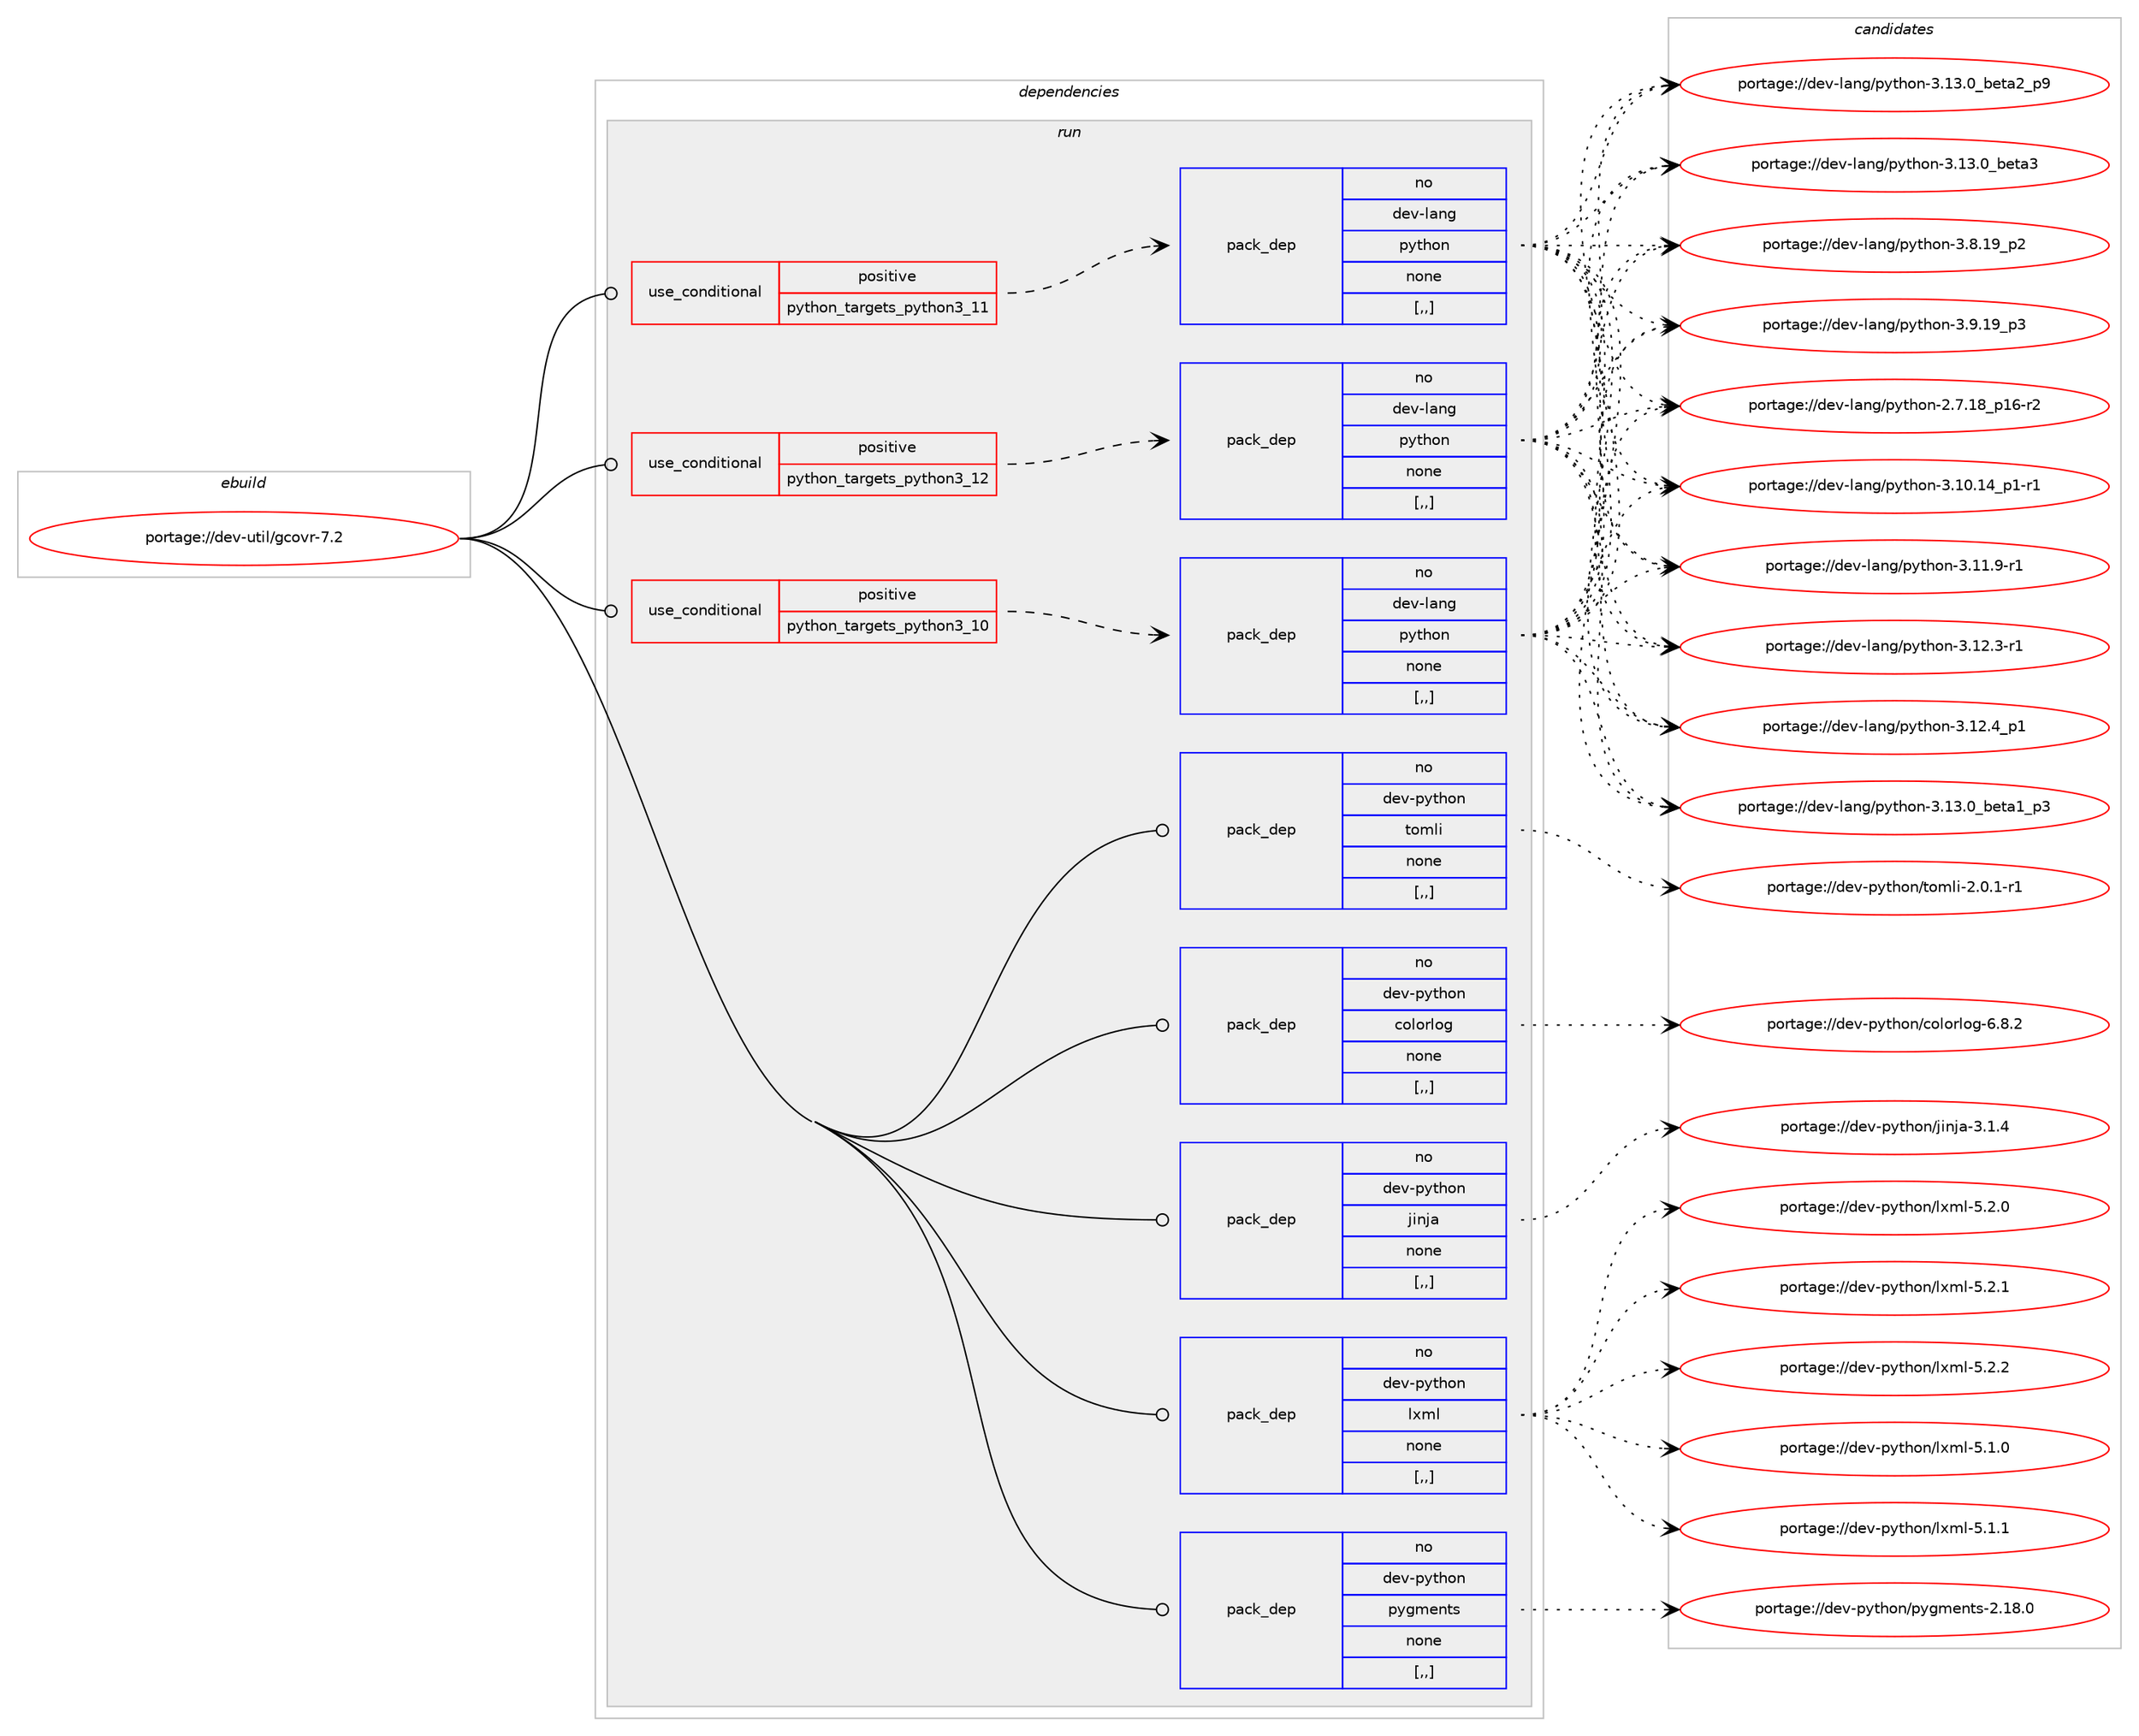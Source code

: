 digraph prolog {

# *************
# Graph options
# *************

newrank=true;
concentrate=true;
compound=true;
graph [rankdir=LR,fontname=Helvetica,fontsize=10,ranksep=1.5];#, ranksep=2.5, nodesep=0.2];
edge  [arrowhead=vee];
node  [fontname=Helvetica,fontsize=10];

# **********
# The ebuild
# **********

subgraph cluster_leftcol {
color=gray;
rank=same;
label=<<i>ebuild</i>>;
id [label="portage://dev-util/gcovr-7.2", color=red, width=4, href="../dev-util/gcovr-7.2.svg"];
}

# ****************
# The dependencies
# ****************

subgraph cluster_midcol {
color=gray;
label=<<i>dependencies</i>>;
subgraph cluster_compile {
fillcolor="#eeeeee";
style=filled;
label=<<i>compile</i>>;
}
subgraph cluster_compileandrun {
fillcolor="#eeeeee";
style=filled;
label=<<i>compile and run</i>>;
}
subgraph cluster_run {
fillcolor="#eeeeee";
style=filled;
label=<<i>run</i>>;
subgraph cond58998 {
dependency210049 [label=<<TABLE BORDER="0" CELLBORDER="1" CELLSPACING="0" CELLPADDING="4"><TR><TD ROWSPAN="3" CELLPADDING="10">use_conditional</TD></TR><TR><TD>positive</TD></TR><TR><TD>python_targets_python3_10</TD></TR></TABLE>>, shape=none, color=red];
subgraph pack149660 {
dependency210050 [label=<<TABLE BORDER="0" CELLBORDER="1" CELLSPACING="0" CELLPADDING="4" WIDTH="220"><TR><TD ROWSPAN="6" CELLPADDING="30">pack_dep</TD></TR><TR><TD WIDTH="110">no</TD></TR><TR><TD>dev-lang</TD></TR><TR><TD>python</TD></TR><TR><TD>none</TD></TR><TR><TD>[,,]</TD></TR></TABLE>>, shape=none, color=blue];
}
dependency210049:e -> dependency210050:w [weight=20,style="dashed",arrowhead="vee"];
}
id:e -> dependency210049:w [weight=20,style="solid",arrowhead="odot"];
subgraph cond58999 {
dependency210051 [label=<<TABLE BORDER="0" CELLBORDER="1" CELLSPACING="0" CELLPADDING="4"><TR><TD ROWSPAN="3" CELLPADDING="10">use_conditional</TD></TR><TR><TD>positive</TD></TR><TR><TD>python_targets_python3_11</TD></TR></TABLE>>, shape=none, color=red];
subgraph pack149661 {
dependency210052 [label=<<TABLE BORDER="0" CELLBORDER="1" CELLSPACING="0" CELLPADDING="4" WIDTH="220"><TR><TD ROWSPAN="6" CELLPADDING="30">pack_dep</TD></TR><TR><TD WIDTH="110">no</TD></TR><TR><TD>dev-lang</TD></TR><TR><TD>python</TD></TR><TR><TD>none</TD></TR><TR><TD>[,,]</TD></TR></TABLE>>, shape=none, color=blue];
}
dependency210051:e -> dependency210052:w [weight=20,style="dashed",arrowhead="vee"];
}
id:e -> dependency210051:w [weight=20,style="solid",arrowhead="odot"];
subgraph cond59000 {
dependency210053 [label=<<TABLE BORDER="0" CELLBORDER="1" CELLSPACING="0" CELLPADDING="4"><TR><TD ROWSPAN="3" CELLPADDING="10">use_conditional</TD></TR><TR><TD>positive</TD></TR><TR><TD>python_targets_python3_12</TD></TR></TABLE>>, shape=none, color=red];
subgraph pack149662 {
dependency210054 [label=<<TABLE BORDER="0" CELLBORDER="1" CELLSPACING="0" CELLPADDING="4" WIDTH="220"><TR><TD ROWSPAN="6" CELLPADDING="30">pack_dep</TD></TR><TR><TD WIDTH="110">no</TD></TR><TR><TD>dev-lang</TD></TR><TR><TD>python</TD></TR><TR><TD>none</TD></TR><TR><TD>[,,]</TD></TR></TABLE>>, shape=none, color=blue];
}
dependency210053:e -> dependency210054:w [weight=20,style="dashed",arrowhead="vee"];
}
id:e -> dependency210053:w [weight=20,style="solid",arrowhead="odot"];
subgraph pack149663 {
dependency210055 [label=<<TABLE BORDER="0" CELLBORDER="1" CELLSPACING="0" CELLPADDING="4" WIDTH="220"><TR><TD ROWSPAN="6" CELLPADDING="30">pack_dep</TD></TR><TR><TD WIDTH="110">no</TD></TR><TR><TD>dev-python</TD></TR><TR><TD>colorlog</TD></TR><TR><TD>none</TD></TR><TR><TD>[,,]</TD></TR></TABLE>>, shape=none, color=blue];
}
id:e -> dependency210055:w [weight=20,style="solid",arrowhead="odot"];
subgraph pack149664 {
dependency210056 [label=<<TABLE BORDER="0" CELLBORDER="1" CELLSPACING="0" CELLPADDING="4" WIDTH="220"><TR><TD ROWSPAN="6" CELLPADDING="30">pack_dep</TD></TR><TR><TD WIDTH="110">no</TD></TR><TR><TD>dev-python</TD></TR><TR><TD>jinja</TD></TR><TR><TD>none</TD></TR><TR><TD>[,,]</TD></TR></TABLE>>, shape=none, color=blue];
}
id:e -> dependency210056:w [weight=20,style="solid",arrowhead="odot"];
subgraph pack149665 {
dependency210057 [label=<<TABLE BORDER="0" CELLBORDER="1" CELLSPACING="0" CELLPADDING="4" WIDTH="220"><TR><TD ROWSPAN="6" CELLPADDING="30">pack_dep</TD></TR><TR><TD WIDTH="110">no</TD></TR><TR><TD>dev-python</TD></TR><TR><TD>lxml</TD></TR><TR><TD>none</TD></TR><TR><TD>[,,]</TD></TR></TABLE>>, shape=none, color=blue];
}
id:e -> dependency210057:w [weight=20,style="solid",arrowhead="odot"];
subgraph pack149666 {
dependency210058 [label=<<TABLE BORDER="0" CELLBORDER="1" CELLSPACING="0" CELLPADDING="4" WIDTH="220"><TR><TD ROWSPAN="6" CELLPADDING="30">pack_dep</TD></TR><TR><TD WIDTH="110">no</TD></TR><TR><TD>dev-python</TD></TR><TR><TD>pygments</TD></TR><TR><TD>none</TD></TR><TR><TD>[,,]</TD></TR></TABLE>>, shape=none, color=blue];
}
id:e -> dependency210058:w [weight=20,style="solid",arrowhead="odot"];
subgraph pack149667 {
dependency210059 [label=<<TABLE BORDER="0" CELLBORDER="1" CELLSPACING="0" CELLPADDING="4" WIDTH="220"><TR><TD ROWSPAN="6" CELLPADDING="30">pack_dep</TD></TR><TR><TD WIDTH="110">no</TD></TR><TR><TD>dev-python</TD></TR><TR><TD>tomli</TD></TR><TR><TD>none</TD></TR><TR><TD>[,,]</TD></TR></TABLE>>, shape=none, color=blue];
}
id:e -> dependency210059:w [weight=20,style="solid",arrowhead="odot"];
}
}

# **************
# The candidates
# **************

subgraph cluster_choices {
rank=same;
color=gray;
label=<<i>candidates</i>>;

subgraph choice149660 {
color=black;
nodesep=1;
choice100101118451089711010347112121116104111110455046554649569511249544511450 [label="portage://dev-lang/python-2.7.18_p16-r2", color=red, width=4,href="../dev-lang/python-2.7.18_p16-r2.svg"];
choice100101118451089711010347112121116104111110455146494846495295112494511449 [label="portage://dev-lang/python-3.10.14_p1-r1", color=red, width=4,href="../dev-lang/python-3.10.14_p1-r1.svg"];
choice100101118451089711010347112121116104111110455146494946574511449 [label="portage://dev-lang/python-3.11.9-r1", color=red, width=4,href="../dev-lang/python-3.11.9-r1.svg"];
choice100101118451089711010347112121116104111110455146495046514511449 [label="portage://dev-lang/python-3.12.3-r1", color=red, width=4,href="../dev-lang/python-3.12.3-r1.svg"];
choice100101118451089711010347112121116104111110455146495046529511249 [label="portage://dev-lang/python-3.12.4_p1", color=red, width=4,href="../dev-lang/python-3.12.4_p1.svg"];
choice10010111845108971101034711212111610411111045514649514648959810111697499511251 [label="portage://dev-lang/python-3.13.0_beta1_p3", color=red, width=4,href="../dev-lang/python-3.13.0_beta1_p3.svg"];
choice10010111845108971101034711212111610411111045514649514648959810111697509511257 [label="portage://dev-lang/python-3.13.0_beta2_p9", color=red, width=4,href="../dev-lang/python-3.13.0_beta2_p9.svg"];
choice1001011184510897110103471121211161041111104551464951464895981011169751 [label="portage://dev-lang/python-3.13.0_beta3", color=red, width=4,href="../dev-lang/python-3.13.0_beta3.svg"];
choice100101118451089711010347112121116104111110455146564649579511250 [label="portage://dev-lang/python-3.8.19_p2", color=red, width=4,href="../dev-lang/python-3.8.19_p2.svg"];
choice100101118451089711010347112121116104111110455146574649579511251 [label="portage://dev-lang/python-3.9.19_p3", color=red, width=4,href="../dev-lang/python-3.9.19_p3.svg"];
dependency210050:e -> choice100101118451089711010347112121116104111110455046554649569511249544511450:w [style=dotted,weight="100"];
dependency210050:e -> choice100101118451089711010347112121116104111110455146494846495295112494511449:w [style=dotted,weight="100"];
dependency210050:e -> choice100101118451089711010347112121116104111110455146494946574511449:w [style=dotted,weight="100"];
dependency210050:e -> choice100101118451089711010347112121116104111110455146495046514511449:w [style=dotted,weight="100"];
dependency210050:e -> choice100101118451089711010347112121116104111110455146495046529511249:w [style=dotted,weight="100"];
dependency210050:e -> choice10010111845108971101034711212111610411111045514649514648959810111697499511251:w [style=dotted,weight="100"];
dependency210050:e -> choice10010111845108971101034711212111610411111045514649514648959810111697509511257:w [style=dotted,weight="100"];
dependency210050:e -> choice1001011184510897110103471121211161041111104551464951464895981011169751:w [style=dotted,weight="100"];
dependency210050:e -> choice100101118451089711010347112121116104111110455146564649579511250:w [style=dotted,weight="100"];
dependency210050:e -> choice100101118451089711010347112121116104111110455146574649579511251:w [style=dotted,weight="100"];
}
subgraph choice149661 {
color=black;
nodesep=1;
choice100101118451089711010347112121116104111110455046554649569511249544511450 [label="portage://dev-lang/python-2.7.18_p16-r2", color=red, width=4,href="../dev-lang/python-2.7.18_p16-r2.svg"];
choice100101118451089711010347112121116104111110455146494846495295112494511449 [label="portage://dev-lang/python-3.10.14_p1-r1", color=red, width=4,href="../dev-lang/python-3.10.14_p1-r1.svg"];
choice100101118451089711010347112121116104111110455146494946574511449 [label="portage://dev-lang/python-3.11.9-r1", color=red, width=4,href="../dev-lang/python-3.11.9-r1.svg"];
choice100101118451089711010347112121116104111110455146495046514511449 [label="portage://dev-lang/python-3.12.3-r1", color=red, width=4,href="../dev-lang/python-3.12.3-r1.svg"];
choice100101118451089711010347112121116104111110455146495046529511249 [label="portage://dev-lang/python-3.12.4_p1", color=red, width=4,href="../dev-lang/python-3.12.4_p1.svg"];
choice10010111845108971101034711212111610411111045514649514648959810111697499511251 [label="portage://dev-lang/python-3.13.0_beta1_p3", color=red, width=4,href="../dev-lang/python-3.13.0_beta1_p3.svg"];
choice10010111845108971101034711212111610411111045514649514648959810111697509511257 [label="portage://dev-lang/python-3.13.0_beta2_p9", color=red, width=4,href="../dev-lang/python-3.13.0_beta2_p9.svg"];
choice1001011184510897110103471121211161041111104551464951464895981011169751 [label="portage://dev-lang/python-3.13.0_beta3", color=red, width=4,href="../dev-lang/python-3.13.0_beta3.svg"];
choice100101118451089711010347112121116104111110455146564649579511250 [label="portage://dev-lang/python-3.8.19_p2", color=red, width=4,href="../dev-lang/python-3.8.19_p2.svg"];
choice100101118451089711010347112121116104111110455146574649579511251 [label="portage://dev-lang/python-3.9.19_p3", color=red, width=4,href="../dev-lang/python-3.9.19_p3.svg"];
dependency210052:e -> choice100101118451089711010347112121116104111110455046554649569511249544511450:w [style=dotted,weight="100"];
dependency210052:e -> choice100101118451089711010347112121116104111110455146494846495295112494511449:w [style=dotted,weight="100"];
dependency210052:e -> choice100101118451089711010347112121116104111110455146494946574511449:w [style=dotted,weight="100"];
dependency210052:e -> choice100101118451089711010347112121116104111110455146495046514511449:w [style=dotted,weight="100"];
dependency210052:e -> choice100101118451089711010347112121116104111110455146495046529511249:w [style=dotted,weight="100"];
dependency210052:e -> choice10010111845108971101034711212111610411111045514649514648959810111697499511251:w [style=dotted,weight="100"];
dependency210052:e -> choice10010111845108971101034711212111610411111045514649514648959810111697509511257:w [style=dotted,weight="100"];
dependency210052:e -> choice1001011184510897110103471121211161041111104551464951464895981011169751:w [style=dotted,weight="100"];
dependency210052:e -> choice100101118451089711010347112121116104111110455146564649579511250:w [style=dotted,weight="100"];
dependency210052:e -> choice100101118451089711010347112121116104111110455146574649579511251:w [style=dotted,weight="100"];
}
subgraph choice149662 {
color=black;
nodesep=1;
choice100101118451089711010347112121116104111110455046554649569511249544511450 [label="portage://dev-lang/python-2.7.18_p16-r2", color=red, width=4,href="../dev-lang/python-2.7.18_p16-r2.svg"];
choice100101118451089711010347112121116104111110455146494846495295112494511449 [label="portage://dev-lang/python-3.10.14_p1-r1", color=red, width=4,href="../dev-lang/python-3.10.14_p1-r1.svg"];
choice100101118451089711010347112121116104111110455146494946574511449 [label="portage://dev-lang/python-3.11.9-r1", color=red, width=4,href="../dev-lang/python-3.11.9-r1.svg"];
choice100101118451089711010347112121116104111110455146495046514511449 [label="portage://dev-lang/python-3.12.3-r1", color=red, width=4,href="../dev-lang/python-3.12.3-r1.svg"];
choice100101118451089711010347112121116104111110455146495046529511249 [label="portage://dev-lang/python-3.12.4_p1", color=red, width=4,href="../dev-lang/python-3.12.4_p1.svg"];
choice10010111845108971101034711212111610411111045514649514648959810111697499511251 [label="portage://dev-lang/python-3.13.0_beta1_p3", color=red, width=4,href="../dev-lang/python-3.13.0_beta1_p3.svg"];
choice10010111845108971101034711212111610411111045514649514648959810111697509511257 [label="portage://dev-lang/python-3.13.0_beta2_p9", color=red, width=4,href="../dev-lang/python-3.13.0_beta2_p9.svg"];
choice1001011184510897110103471121211161041111104551464951464895981011169751 [label="portage://dev-lang/python-3.13.0_beta3", color=red, width=4,href="../dev-lang/python-3.13.0_beta3.svg"];
choice100101118451089711010347112121116104111110455146564649579511250 [label="portage://dev-lang/python-3.8.19_p2", color=red, width=4,href="../dev-lang/python-3.8.19_p2.svg"];
choice100101118451089711010347112121116104111110455146574649579511251 [label="portage://dev-lang/python-3.9.19_p3", color=red, width=4,href="../dev-lang/python-3.9.19_p3.svg"];
dependency210054:e -> choice100101118451089711010347112121116104111110455046554649569511249544511450:w [style=dotted,weight="100"];
dependency210054:e -> choice100101118451089711010347112121116104111110455146494846495295112494511449:w [style=dotted,weight="100"];
dependency210054:e -> choice100101118451089711010347112121116104111110455146494946574511449:w [style=dotted,weight="100"];
dependency210054:e -> choice100101118451089711010347112121116104111110455146495046514511449:w [style=dotted,weight="100"];
dependency210054:e -> choice100101118451089711010347112121116104111110455146495046529511249:w [style=dotted,weight="100"];
dependency210054:e -> choice10010111845108971101034711212111610411111045514649514648959810111697499511251:w [style=dotted,weight="100"];
dependency210054:e -> choice10010111845108971101034711212111610411111045514649514648959810111697509511257:w [style=dotted,weight="100"];
dependency210054:e -> choice1001011184510897110103471121211161041111104551464951464895981011169751:w [style=dotted,weight="100"];
dependency210054:e -> choice100101118451089711010347112121116104111110455146564649579511250:w [style=dotted,weight="100"];
dependency210054:e -> choice100101118451089711010347112121116104111110455146574649579511251:w [style=dotted,weight="100"];
}
subgraph choice149663 {
color=black;
nodesep=1;
choice100101118451121211161041111104799111108111114108111103455446564650 [label="portage://dev-python/colorlog-6.8.2", color=red, width=4,href="../dev-python/colorlog-6.8.2.svg"];
dependency210055:e -> choice100101118451121211161041111104799111108111114108111103455446564650:w [style=dotted,weight="100"];
}
subgraph choice149664 {
color=black;
nodesep=1;
choice100101118451121211161041111104710610511010697455146494652 [label="portage://dev-python/jinja-3.1.4", color=red, width=4,href="../dev-python/jinja-3.1.4.svg"];
dependency210056:e -> choice100101118451121211161041111104710610511010697455146494652:w [style=dotted,weight="100"];
}
subgraph choice149665 {
color=black;
nodesep=1;
choice1001011184511212111610411111047108120109108455346494648 [label="portage://dev-python/lxml-5.1.0", color=red, width=4,href="../dev-python/lxml-5.1.0.svg"];
choice1001011184511212111610411111047108120109108455346494649 [label="portage://dev-python/lxml-5.1.1", color=red, width=4,href="../dev-python/lxml-5.1.1.svg"];
choice1001011184511212111610411111047108120109108455346504648 [label="portage://dev-python/lxml-5.2.0", color=red, width=4,href="../dev-python/lxml-5.2.0.svg"];
choice1001011184511212111610411111047108120109108455346504649 [label="portage://dev-python/lxml-5.2.1", color=red, width=4,href="../dev-python/lxml-5.2.1.svg"];
choice1001011184511212111610411111047108120109108455346504650 [label="portage://dev-python/lxml-5.2.2", color=red, width=4,href="../dev-python/lxml-5.2.2.svg"];
dependency210057:e -> choice1001011184511212111610411111047108120109108455346494648:w [style=dotted,weight="100"];
dependency210057:e -> choice1001011184511212111610411111047108120109108455346494649:w [style=dotted,weight="100"];
dependency210057:e -> choice1001011184511212111610411111047108120109108455346504648:w [style=dotted,weight="100"];
dependency210057:e -> choice1001011184511212111610411111047108120109108455346504649:w [style=dotted,weight="100"];
dependency210057:e -> choice1001011184511212111610411111047108120109108455346504650:w [style=dotted,weight="100"];
}
subgraph choice149666 {
color=black;
nodesep=1;
choice100101118451121211161041111104711212110310910111011611545504649564648 [label="portage://dev-python/pygments-2.18.0", color=red, width=4,href="../dev-python/pygments-2.18.0.svg"];
dependency210058:e -> choice100101118451121211161041111104711212110310910111011611545504649564648:w [style=dotted,weight="100"];
}
subgraph choice149667 {
color=black;
nodesep=1;
choice10010111845112121116104111110471161111091081054550464846494511449 [label="portage://dev-python/tomli-2.0.1-r1", color=red, width=4,href="../dev-python/tomli-2.0.1-r1.svg"];
dependency210059:e -> choice10010111845112121116104111110471161111091081054550464846494511449:w [style=dotted,weight="100"];
}
}

}
